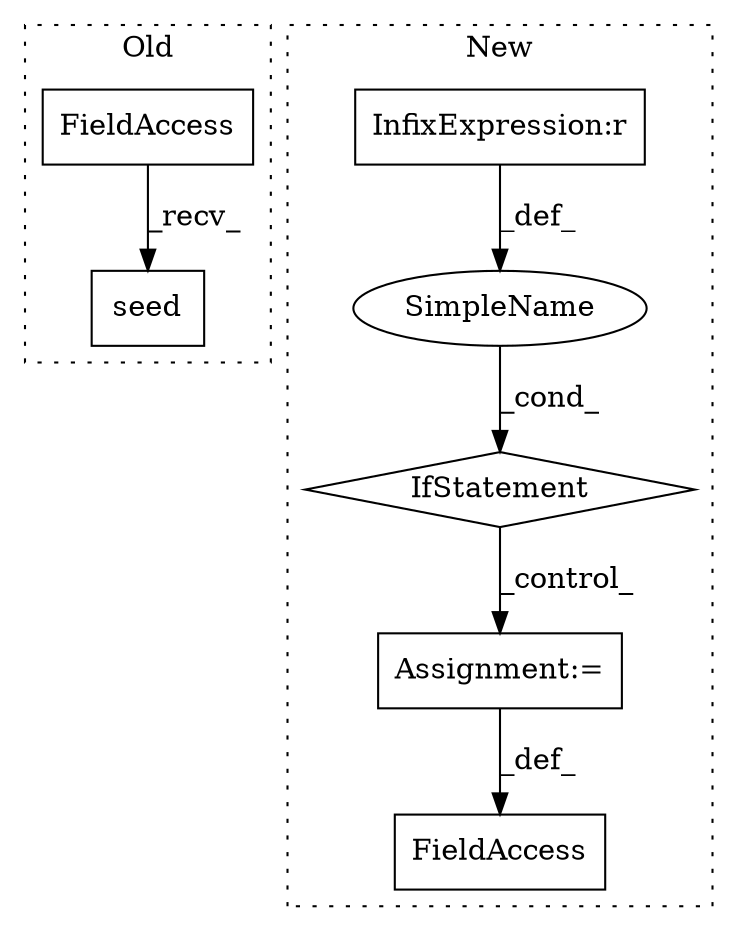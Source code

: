 digraph G {
subgraph cluster0 {
1 [label="seed" a="32" s="1178,1187" l="5,1" shape="box"];
4 [label="FieldAccess" a="22" s="1165" l="12" shape="box"];
label = "Old";
style="dotted";
}
subgraph cluster1 {
2 [label="IfStatement" a="25" s="508,530" l="4,2" shape="diamond"];
3 [label="InfixExpression:r" a="27" s="515" l="4" shape="box"];
5 [label="Assignment:=" a="7" s="1220" l="1" shape="box"];
6 [label="SimpleName" a="42" s="" l="" shape="ellipse"];
7 [label="FieldAccess" a="22" s="1207" l="13" shape="box"];
label = "New";
style="dotted";
}
2 -> 5 [label="_control_"];
3 -> 6 [label="_def_"];
4 -> 1 [label="_recv_"];
5 -> 7 [label="_def_"];
6 -> 2 [label="_cond_"];
}